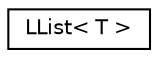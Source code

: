 digraph "Graphical Class Hierarchy"
{
 // LATEX_PDF_SIZE
  edge [fontname="Helvetica",fontsize="10",labelfontname="Helvetica",labelfontsize="10"];
  node [fontname="Helvetica",fontsize="10",shape=record];
  rankdir="LR";
  Node0 [label="LList\< T \>",height=0.2,width=0.4,color="black", fillcolor="white", style="filled",URL="$classLList.html",tooltip=" "];
}
